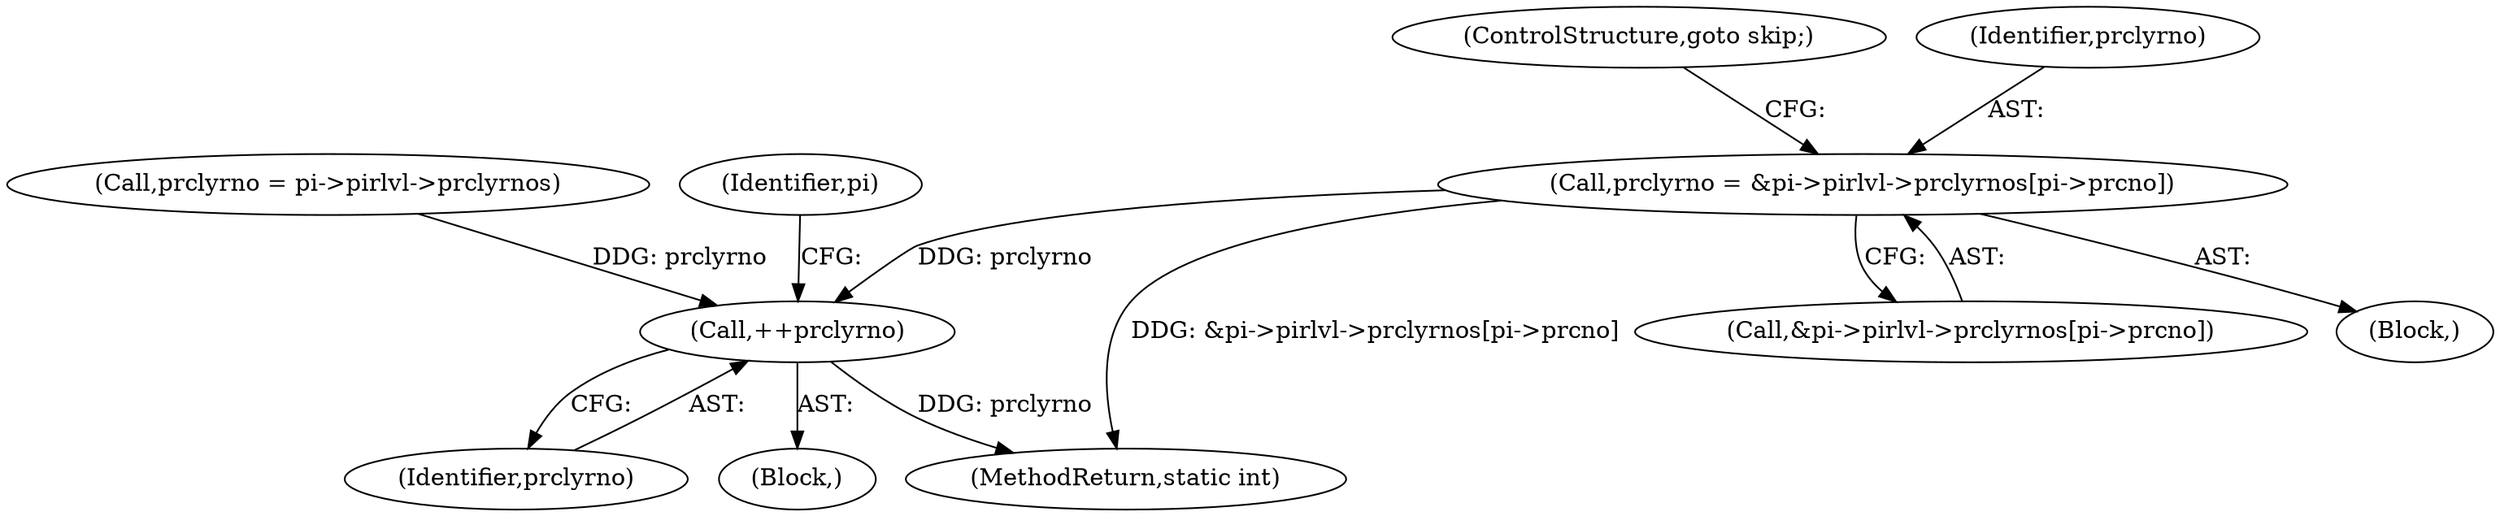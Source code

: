 digraph "0_jasper_aa0b0f79ade5eef8b0e7a214c03f5af54b36ba7d_1@array" {
"1000126" [label="(Call,prclyrno = &pi->pirlvl->prclyrnos[pi->prcno])"];
"1000304" [label="(Call,++prclyrno)"];
"1000138" [label="(ControlStructure,goto skip;)"];
"1000115" [label="(Block,)"];
"1000283" [label="(Call,prclyrno = pi->pirlvl->prclyrnos)"];
"1000127" [label="(Identifier,prclyrno)"];
"1000304" [label="(Call,++prclyrno)"];
"1000292" [label="(Identifier,pi)"];
"1000329" [label="(MethodReturn,static int)"];
"1000126" [label="(Call,prclyrno = &pi->pirlvl->prclyrnos[pi->prcno])"];
"1000128" [label="(Call,&pi->pirlvl->prclyrnos[pi->prcno])"];
"1000305" [label="(Identifier,prclyrno)"];
"1000299" [label="(Block,)"];
"1000126" -> "1000115"  [label="AST: "];
"1000126" -> "1000128"  [label="CFG: "];
"1000127" -> "1000126"  [label="AST: "];
"1000128" -> "1000126"  [label="AST: "];
"1000138" -> "1000126"  [label="CFG: "];
"1000126" -> "1000329"  [label="DDG: &pi->pirlvl->prclyrnos[pi->prcno]"];
"1000126" -> "1000304"  [label="DDG: prclyrno"];
"1000304" -> "1000299"  [label="AST: "];
"1000304" -> "1000305"  [label="CFG: "];
"1000305" -> "1000304"  [label="AST: "];
"1000292" -> "1000304"  [label="CFG: "];
"1000304" -> "1000329"  [label="DDG: prclyrno"];
"1000283" -> "1000304"  [label="DDG: prclyrno"];
}
